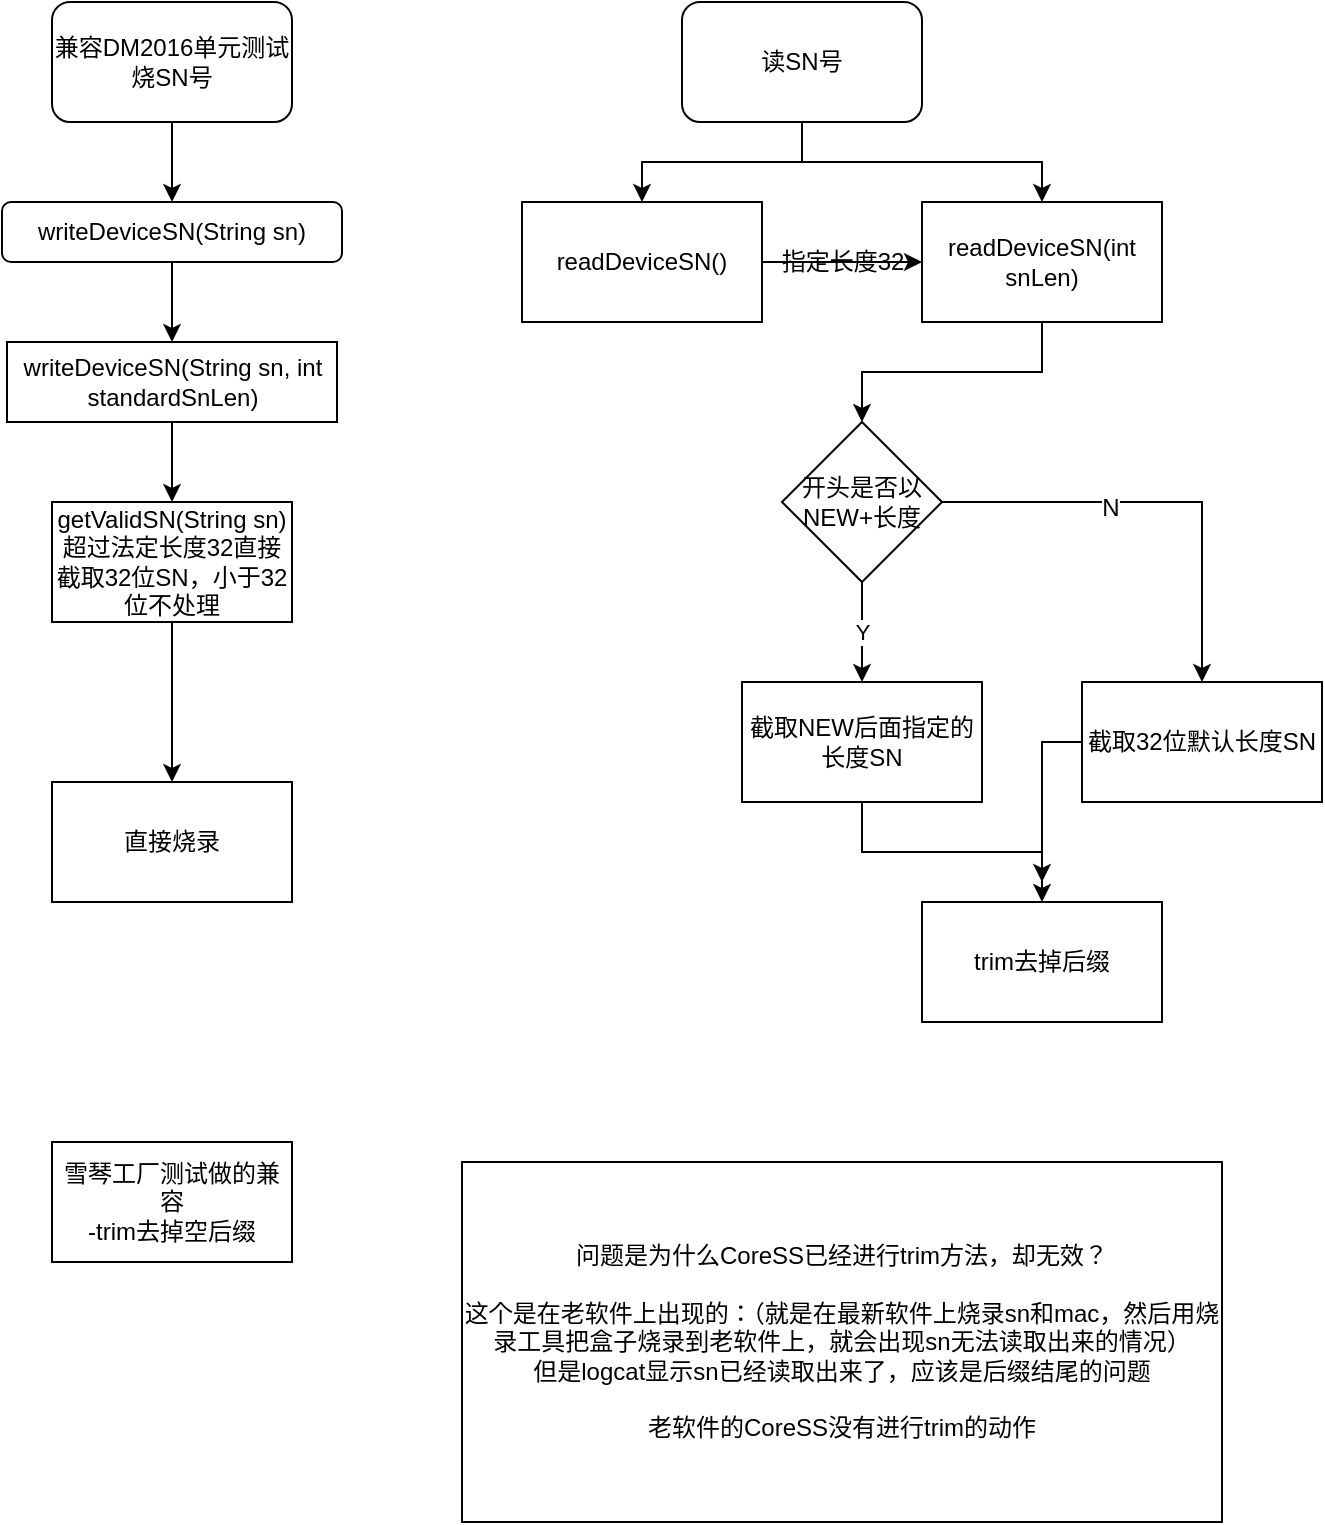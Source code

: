 <mxfile version="12.4.8" type="github">
  <diagram id="C5RBs43oDa-KdzZeNtuy" name="Page-1">
    <mxGraphModel dx="1303" dy="726" grid="1" gridSize="10" guides="1" tooltips="1" connect="1" arrows="1" fold="1" page="1" pageScale="1" pageWidth="827" pageHeight="1169" math="0" shadow="0">
      <root>
        <mxCell id="WIyWlLk6GJQsqaUBKTNV-0"/>
        <mxCell id="WIyWlLk6GJQsqaUBKTNV-1" parent="WIyWlLk6GJQsqaUBKTNV-0"/>
        <mxCell id="pFguc1xYxIA0zYUiJXO3-1" value="" style="edgeStyle=orthogonalEdgeStyle;rounded=0;orthogonalLoop=1;jettySize=auto;html=1;" parent="WIyWlLk6GJQsqaUBKTNV-1" source="WIyWlLk6GJQsqaUBKTNV-3" target="pFguc1xYxIA0zYUiJXO3-0" edge="1">
          <mxGeometry relative="1" as="geometry"/>
        </mxCell>
        <mxCell id="WIyWlLk6GJQsqaUBKTNV-3" value="writeDeviceSN(String sn)" style="rounded=1;whiteSpace=wrap;html=1;fontSize=12;glass=0;strokeWidth=1;shadow=0;" parent="WIyWlLk6GJQsqaUBKTNV-1" vertex="1">
          <mxGeometry x="160" y="110" width="170" height="30" as="geometry"/>
        </mxCell>
        <mxCell id="pFguc1xYxIA0zYUiJXO3-9" value="" style="edgeStyle=orthogonalEdgeStyle;rounded=0;orthogonalLoop=1;jettySize=auto;html=1;" parent="WIyWlLk6GJQsqaUBKTNV-1" source="pFguc1xYxIA0zYUiJXO3-0" target="pFguc1xYxIA0zYUiJXO3-2" edge="1">
          <mxGeometry relative="1" as="geometry"/>
        </mxCell>
        <mxCell id="pFguc1xYxIA0zYUiJXO3-0" value="writeDeviceSN(String sn, int standardSnLen)" style="rounded=0;whiteSpace=wrap;html=1;" parent="WIyWlLk6GJQsqaUBKTNV-1" vertex="1">
          <mxGeometry x="162.5" y="180" width="165" height="40" as="geometry"/>
        </mxCell>
        <mxCell id="pFguc1xYxIA0zYUiJXO3-11" value="" style="edgeStyle=orthogonalEdgeStyle;rounded=0;orthogonalLoop=1;jettySize=auto;html=1;" parent="WIyWlLk6GJQsqaUBKTNV-1" source="pFguc1xYxIA0zYUiJXO3-2" target="pFguc1xYxIA0zYUiJXO3-10" edge="1">
          <mxGeometry relative="1" as="geometry"/>
        </mxCell>
        <mxCell id="pFguc1xYxIA0zYUiJXO3-2" value="getValidSN(String sn)&lt;br&gt;超过法定长度32直接截取32位SN，小于32位不处理" style="rounded=0;whiteSpace=wrap;html=1;" parent="WIyWlLk6GJQsqaUBKTNV-1" vertex="1">
          <mxGeometry x="185" y="260" width="120" height="60" as="geometry"/>
        </mxCell>
        <mxCell id="pFguc1xYxIA0zYUiJXO3-10" value="直接烧录" style="rounded=0;whiteSpace=wrap;html=1;" parent="WIyWlLk6GJQsqaUBKTNV-1" vertex="1">
          <mxGeometry x="185" y="400" width="120" height="60" as="geometry"/>
        </mxCell>
        <mxCell id="pFguc1xYxIA0zYUiJXO3-8" value="" style="edgeStyle=orthogonalEdgeStyle;rounded=0;orthogonalLoop=1;jettySize=auto;html=1;" parent="WIyWlLk6GJQsqaUBKTNV-1" source="pFguc1xYxIA0zYUiJXO3-3" edge="1">
          <mxGeometry relative="1" as="geometry">
            <mxPoint x="245" y="110" as="targetPoint"/>
          </mxGeometry>
        </mxCell>
        <mxCell id="pFguc1xYxIA0zYUiJXO3-3" value="兼容DM2016单元测试&lt;br&gt;烧SN号" style="rounded=1;whiteSpace=wrap;html=1;" parent="WIyWlLk6GJQsqaUBKTNV-1" vertex="1">
          <mxGeometry x="185" y="10" width="120" height="60" as="geometry"/>
        </mxCell>
        <mxCell id="pFguc1xYxIA0zYUiJXO3-14" style="edgeStyle=orthogonalEdgeStyle;rounded=0;orthogonalLoop=1;jettySize=auto;html=1;" parent="WIyWlLk6GJQsqaUBKTNV-1" source="pFguc1xYxIA0zYUiJXO3-12" target="pFguc1xYxIA0zYUiJXO3-13" edge="1">
          <mxGeometry relative="1" as="geometry"/>
        </mxCell>
        <mxCell id="pFguc1xYxIA0zYUiJXO3-17" style="edgeStyle=orthogonalEdgeStyle;rounded=0;orthogonalLoop=1;jettySize=auto;html=1;" parent="WIyWlLk6GJQsqaUBKTNV-1" source="pFguc1xYxIA0zYUiJXO3-12" target="pFguc1xYxIA0zYUiJXO3-16" edge="1">
          <mxGeometry relative="1" as="geometry"/>
        </mxCell>
        <mxCell id="pFguc1xYxIA0zYUiJXO3-12" value="读SN号" style="rounded=1;whiteSpace=wrap;html=1;" parent="WIyWlLk6GJQsqaUBKTNV-1" vertex="1">
          <mxGeometry x="500" y="10" width="120" height="60" as="geometry"/>
        </mxCell>
        <mxCell id="pFguc1xYxIA0zYUiJXO3-18" style="edgeStyle=orthogonalEdgeStyle;rounded=0;orthogonalLoop=1;jettySize=auto;html=1;exitX=1;exitY=0.5;exitDx=0;exitDy=0;entryX=0;entryY=0.5;entryDx=0;entryDy=0;" parent="WIyWlLk6GJQsqaUBKTNV-1" source="pFguc1xYxIA0zYUiJXO3-13" target="pFguc1xYxIA0zYUiJXO3-16" edge="1">
          <mxGeometry relative="1" as="geometry"/>
        </mxCell>
        <mxCell id="pFguc1xYxIA0zYUiJXO3-13" value="readDeviceSN()" style="rounded=0;whiteSpace=wrap;html=1;" parent="WIyWlLk6GJQsqaUBKTNV-1" vertex="1">
          <mxGeometry x="420" y="110" width="120" height="60" as="geometry"/>
        </mxCell>
        <mxCell id="pFguc1xYxIA0zYUiJXO3-22" style="edgeStyle=orthogonalEdgeStyle;rounded=0;orthogonalLoop=1;jettySize=auto;html=1;" parent="WIyWlLk6GJQsqaUBKTNV-1" source="pFguc1xYxIA0zYUiJXO3-16" target="pFguc1xYxIA0zYUiJXO3-21" edge="1">
          <mxGeometry relative="1" as="geometry"/>
        </mxCell>
        <mxCell id="pFguc1xYxIA0zYUiJXO3-16" value="readDeviceSN(int snLen)" style="rounded=0;whiteSpace=wrap;html=1;" parent="WIyWlLk6GJQsqaUBKTNV-1" vertex="1">
          <mxGeometry x="620" y="110" width="120" height="60" as="geometry"/>
        </mxCell>
        <mxCell id="pFguc1xYxIA0zYUiJXO3-19" value="指定长度32" style="text;html=1;align=center;verticalAlign=middle;resizable=0;points=[];autosize=1;" parent="WIyWlLk6GJQsqaUBKTNV-1" vertex="1">
          <mxGeometry x="540" y="130" width="80" height="20" as="geometry"/>
        </mxCell>
        <mxCell id="pFguc1xYxIA0zYUiJXO3-24" value="Y" style="edgeStyle=orthogonalEdgeStyle;rounded=0;orthogonalLoop=1;jettySize=auto;html=1;" parent="WIyWlLk6GJQsqaUBKTNV-1" source="pFguc1xYxIA0zYUiJXO3-21" target="pFguc1xYxIA0zYUiJXO3-23" edge="1">
          <mxGeometry relative="1" as="geometry"/>
        </mxCell>
        <mxCell id="pFguc1xYxIA0zYUiJXO3-26" style="edgeStyle=orthogonalEdgeStyle;rounded=0;orthogonalLoop=1;jettySize=auto;html=1;entryX=0.5;entryY=0;entryDx=0;entryDy=0;" parent="WIyWlLk6GJQsqaUBKTNV-1" source="pFguc1xYxIA0zYUiJXO3-21" target="pFguc1xYxIA0zYUiJXO3-25" edge="1">
          <mxGeometry relative="1" as="geometry"/>
        </mxCell>
        <mxCell id="pFguc1xYxIA0zYUiJXO3-27" value="N" style="text;html=1;align=center;verticalAlign=middle;resizable=0;points=[];labelBackgroundColor=#ffffff;" parent="pFguc1xYxIA0zYUiJXO3-26" vertex="1" connectable="0">
          <mxGeometry x="-0.236" y="-3" relative="1" as="geometry">
            <mxPoint as="offset"/>
          </mxGeometry>
        </mxCell>
        <mxCell id="pFguc1xYxIA0zYUiJXO3-21" value="开头是否以NEW+长度" style="rhombus;whiteSpace=wrap;html=1;" parent="WIyWlLk6GJQsqaUBKTNV-1" vertex="1">
          <mxGeometry x="550" y="220" width="80" height="80" as="geometry"/>
        </mxCell>
        <mxCell id="pFguc1xYxIA0zYUiJXO3-29" style="edgeStyle=orthogonalEdgeStyle;rounded=0;orthogonalLoop=1;jettySize=auto;html=1;exitX=0.5;exitY=1;exitDx=0;exitDy=0;entryX=0.5;entryY=0;entryDx=0;entryDy=0;" parent="WIyWlLk6GJQsqaUBKTNV-1" source="pFguc1xYxIA0zYUiJXO3-23" target="pFguc1xYxIA0zYUiJXO3-28" edge="1">
          <mxGeometry relative="1" as="geometry"/>
        </mxCell>
        <mxCell id="pFguc1xYxIA0zYUiJXO3-23" value="截取NEW后面指定的长度SN" style="rounded=0;whiteSpace=wrap;html=1;" parent="WIyWlLk6GJQsqaUBKTNV-1" vertex="1">
          <mxGeometry x="530" y="350" width="120" height="60" as="geometry"/>
        </mxCell>
        <mxCell id="pFguc1xYxIA0zYUiJXO3-30" style="edgeStyle=orthogonalEdgeStyle;rounded=0;orthogonalLoop=1;jettySize=auto;html=1;" parent="WIyWlLk6GJQsqaUBKTNV-1" source="pFguc1xYxIA0zYUiJXO3-25" edge="1">
          <mxGeometry relative="1" as="geometry">
            <mxPoint x="680" y="450" as="targetPoint"/>
          </mxGeometry>
        </mxCell>
        <mxCell id="pFguc1xYxIA0zYUiJXO3-25" value="截取32位默认长度SN" style="rounded=0;whiteSpace=wrap;html=1;" parent="WIyWlLk6GJQsqaUBKTNV-1" vertex="1">
          <mxGeometry x="700" y="350" width="120" height="60" as="geometry"/>
        </mxCell>
        <mxCell id="pFguc1xYxIA0zYUiJXO3-28" value="trim去掉后缀" style="rounded=0;whiteSpace=wrap;html=1;" parent="WIyWlLk6GJQsqaUBKTNV-1" vertex="1">
          <mxGeometry x="620" y="460" width="120" height="60" as="geometry"/>
        </mxCell>
        <mxCell id="qIY-O3ocaqahMiytE1cl-0" value="雪琴工厂测试做的兼容&lt;br&gt;-trim去掉空后缀" style="rounded=0;whiteSpace=wrap;html=1;" vertex="1" parent="WIyWlLk6GJQsqaUBKTNV-1">
          <mxGeometry x="185" y="580" width="120" height="60" as="geometry"/>
        </mxCell>
        <mxCell id="qIY-O3ocaqahMiytE1cl-1" value="问题是为什么CoreSS已经进行trim方法，却无效？&lt;br&gt;&lt;br&gt;这个是在老软件上出现的：（就是在最新软件上烧录sn和mac，然后用烧录工具把盒子烧录到老软件上，就会出现sn无法读取出来的情况）&lt;br&gt;但是logcat显示sn已经读取出来了，应该是后缀结尾的问题&lt;br&gt;&lt;br&gt;老软件的CoreSS没有进行trim的动作" style="rounded=0;whiteSpace=wrap;html=1;" vertex="1" parent="WIyWlLk6GJQsqaUBKTNV-1">
          <mxGeometry x="390" y="590" width="380" height="180" as="geometry"/>
        </mxCell>
      </root>
    </mxGraphModel>
  </diagram>
</mxfile>

